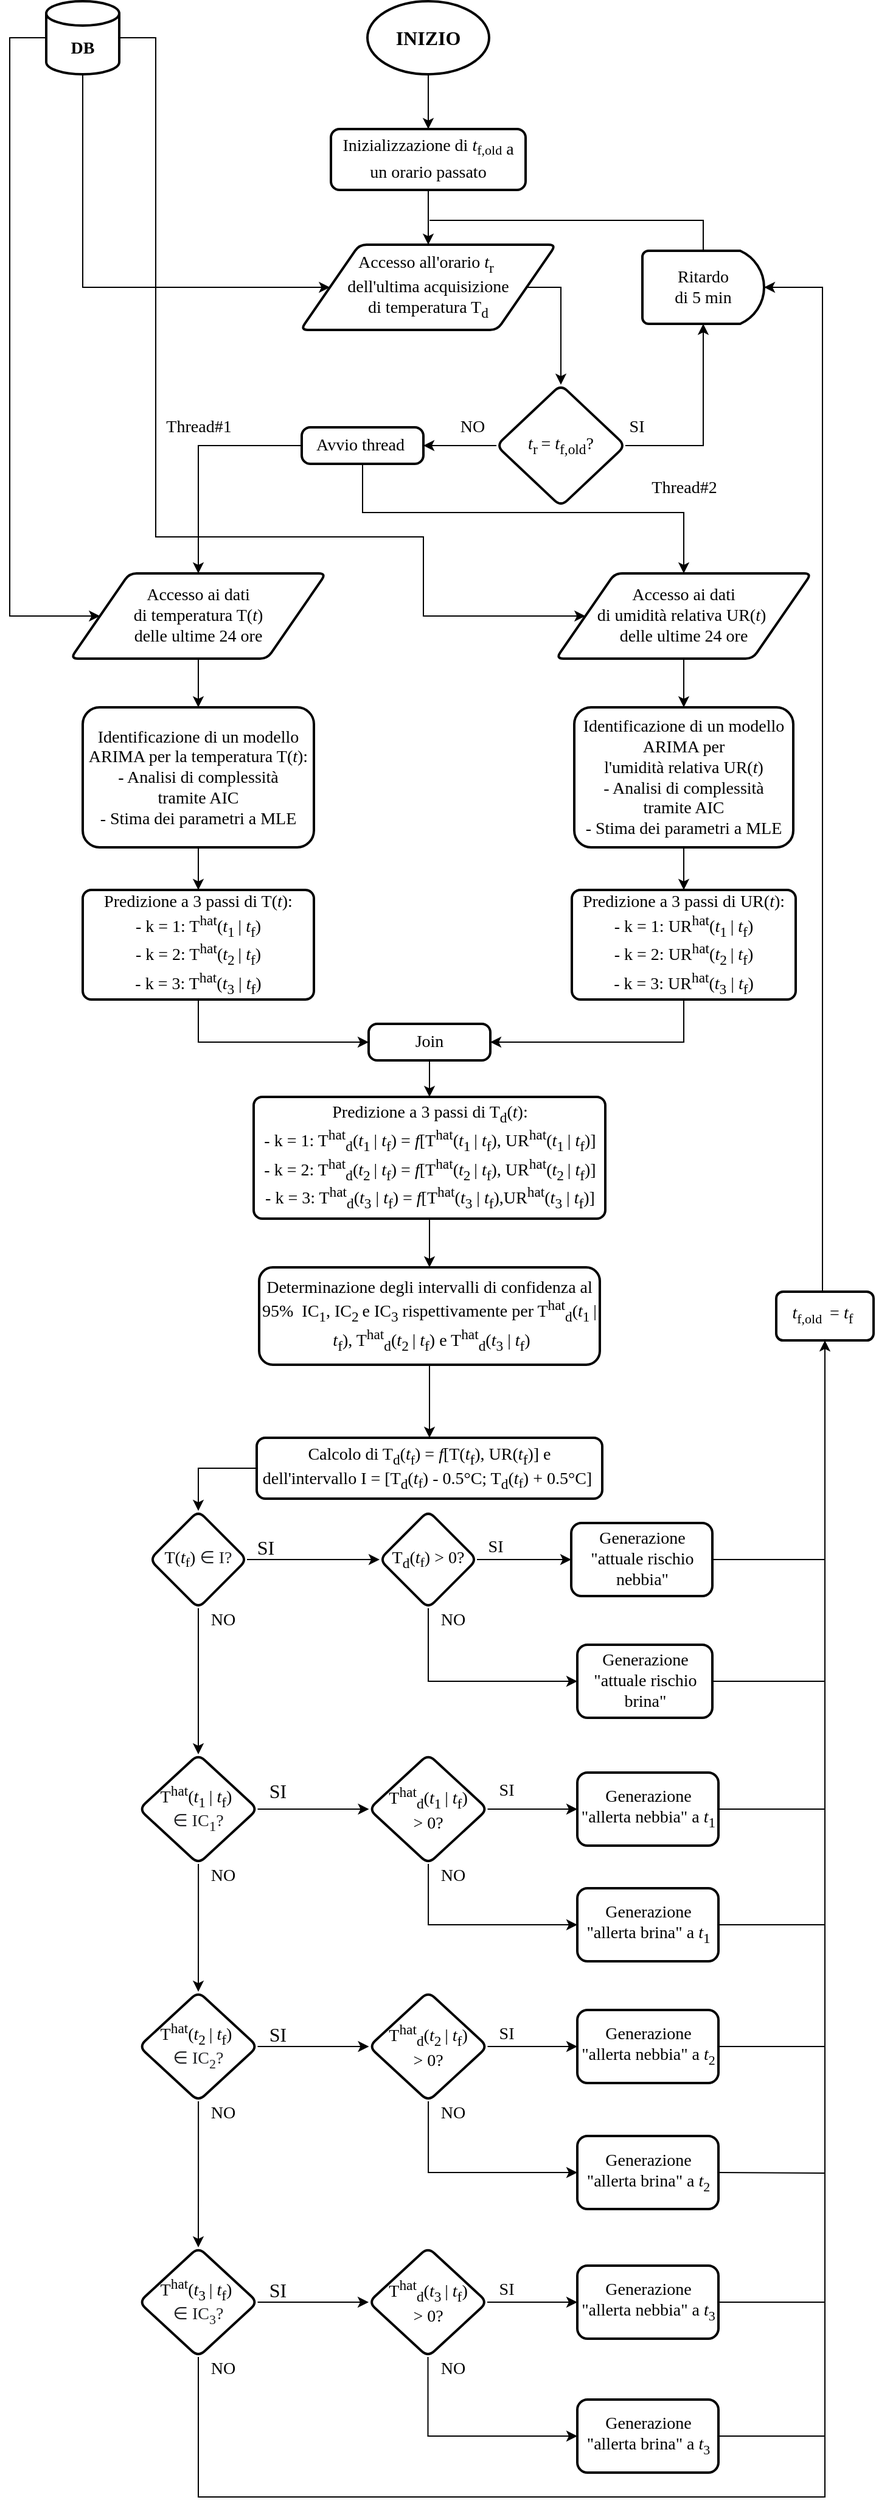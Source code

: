 <mxfile version="16.4.0" type="device"><diagram id="AX25VH4Grw-7aU0eWVtj" name="Pagina-1"><mxGraphModel dx="1038" dy="689" grid="1" gridSize="10" guides="1" tooltips="1" connect="1" arrows="1" fold="1" page="1" pageScale="1" pageWidth="827" pageHeight="2090" math="0" shadow="0"><root><mxCell id="0"/><mxCell id="1" parent="0"/><mxCell id="yQ3ESEEtRfzQTkBVPHlE-183" value="" style="edgeStyle=orthogonalEdgeStyle;rounded=0;orthogonalLoop=1;jettySize=auto;html=1;fontFamily=Times New Roman;fontSize=12;entryX=0.5;entryY=0;entryDx=0;entryDy=0;" parent="1" source="jG8zx3wvEaKUzWZhJsLP-1" target="yQ3ESEEtRfzQTkBVPHlE-184" edge="1"><mxGeometry relative="1" as="geometry"><mxPoint x="415.04" y="110" as="targetPoint"/></mxGeometry></mxCell><mxCell id="jG8zx3wvEaKUzWZhJsLP-1" value="&lt;font face=&quot;Times New Roman&quot; size=&quot;3&quot;&gt;&lt;b&gt;INIZIO&lt;/b&gt;&lt;/font&gt;" style="strokeWidth=2;html=1;shape=mxgraph.flowchart.start_1;whiteSpace=wrap;" parent="1" vertex="1"><mxGeometry x="364" y="20" width="100" height="60" as="geometry"/></mxCell><mxCell id="yQ3ESEEtRfzQTkBVPHlE-11" style="edgeStyle=orthogonalEdgeStyle;rounded=0;orthogonalLoop=1;jettySize=auto;html=1;entryX=0;entryY=0.5;entryDx=0;entryDy=0;fontFamily=Times New Roman;fontSize=14;" parent="1" source="jG8zx3wvEaKUzWZhJsLP-2" target="yQ3ESEEtRfzQTkBVPHlE-9" edge="1"><mxGeometry relative="1" as="geometry"><Array as="points"><mxPoint x="130" y="255"/></Array></mxGeometry></mxCell><mxCell id="yQ3ESEEtRfzQTkBVPHlE-26" style="edgeStyle=orthogonalEdgeStyle;rounded=0;orthogonalLoop=1;jettySize=auto;html=1;entryX=0;entryY=0.5;entryDx=0;entryDy=0;fontFamily=Times New Roman;fontSize=14;" parent="1" source="jG8zx3wvEaKUzWZhJsLP-2" target="yQ3ESEEtRfzQTkBVPHlE-18" edge="1"><mxGeometry relative="1" as="geometry"><Array as="points"><mxPoint x="70" y="50"/><mxPoint x="70" y="525"/></Array></mxGeometry></mxCell><mxCell id="yQ3ESEEtRfzQTkBVPHlE-27" style="edgeStyle=orthogonalEdgeStyle;rounded=0;orthogonalLoop=1;jettySize=auto;html=1;exitX=1;exitY=0.5;exitDx=0;exitDy=0;exitPerimeter=0;entryX=0;entryY=0.5;entryDx=0;entryDy=0;fontFamily=Times New Roman;fontSize=14;" parent="1" source="jG8zx3wvEaKUzWZhJsLP-2" target="yQ3ESEEtRfzQTkBVPHlE-19" edge="1"><mxGeometry relative="1" as="geometry"><Array as="points"><mxPoint x="190" y="50"/><mxPoint x="190" y="460"/><mxPoint x="410" y="460"/><mxPoint x="410" y="525"/></Array></mxGeometry></mxCell><mxCell id="jG8zx3wvEaKUzWZhJsLP-2" value="&lt;br&gt;&lt;b&gt;DB&lt;/b&gt;" style="strokeWidth=2;html=1;shape=mxgraph.flowchart.database;whiteSpace=wrap;fontFamily=Times New Roman;fontSize=14;" parent="1" vertex="1"><mxGeometry x="100" y="20" width="60" height="60" as="geometry"/></mxCell><mxCell id="yQ3ESEEtRfzQTkBVPHlE-14" style="edgeStyle=orthogonalEdgeStyle;rounded=0;orthogonalLoop=1;jettySize=auto;html=1;entryX=0.5;entryY=1;entryDx=0;entryDy=0;entryPerimeter=0;fontFamily=Times New Roman;fontSize=14;" parent="1" source="yQ3ESEEtRfzQTkBVPHlE-7" target="yQ3ESEEtRfzQTkBVPHlE-13" edge="1"><mxGeometry relative="1" as="geometry"/></mxCell><mxCell id="yQ3ESEEtRfzQTkBVPHlE-77" style="edgeStyle=orthogonalEdgeStyle;rounded=0;orthogonalLoop=1;jettySize=auto;html=1;entryX=1;entryY=0.5;entryDx=0;entryDy=0;fontFamily=Times New Roman;fontSize=14;" parent="1" source="yQ3ESEEtRfzQTkBVPHlE-7" target="yQ3ESEEtRfzQTkBVPHlE-72" edge="1"><mxGeometry relative="1" as="geometry"/></mxCell><mxCell id="yQ3ESEEtRfzQTkBVPHlE-7" value="&lt;font style=&quot;font-size: 14px&quot;&gt;&lt;i style=&quot;font-family: &amp;#34;times new roman&amp;#34;&quot;&gt;t&lt;/i&gt;&lt;sub style=&quot;font-family: &amp;#34;times new roman&amp;#34;&quot;&gt;r &lt;/sub&gt;&lt;span style=&quot;font-family: &amp;#34;times new roman&amp;#34;&quot;&gt;= &lt;i&gt;t&lt;/i&gt;&lt;sub&gt;f&lt;/sub&gt;&lt;sub&gt;,old&lt;/sub&gt;?&lt;/span&gt;&lt;/font&gt;" style="rhombus;whiteSpace=wrap;html=1;rounded=1;arcSize=14;strokeWidth=2;" parent="1" vertex="1"><mxGeometry x="470" y="335" width="106" height="100" as="geometry"/></mxCell><mxCell id="yQ3ESEEtRfzQTkBVPHlE-74" style="edgeStyle=orthogonalEdgeStyle;rounded=0;orthogonalLoop=1;jettySize=auto;html=1;exitX=1;exitY=0.5;exitDx=0;exitDy=0;entryX=0.5;entryY=0;entryDx=0;entryDy=0;fontFamily=Times New Roman;fontSize=14;" parent="1" source="yQ3ESEEtRfzQTkBVPHlE-9" target="yQ3ESEEtRfzQTkBVPHlE-7" edge="1"><mxGeometry relative="1" as="geometry"><Array as="points"><mxPoint x="523" y="255"/></Array></mxGeometry></mxCell><mxCell id="yQ3ESEEtRfzQTkBVPHlE-9" value="&lt;span&gt;Accesso all'orario&amp;nbsp;&lt;/span&gt;&lt;i&gt;t&lt;/i&gt;&lt;sub&gt;r&lt;/sub&gt;&lt;span&gt;&amp;nbsp;&lt;br&gt;dell'ultima acquisizione &lt;br&gt;di temperatura T&lt;/span&gt;&lt;sub&gt;d&lt;/sub&gt;" style="shape=parallelogram;html=1;strokeWidth=2;perimeter=parallelogramPerimeter;whiteSpace=wrap;rounded=1;arcSize=12;size=0.23;fontFamily=Times New Roman;fontSize=14;" parent="1" vertex="1"><mxGeometry x="309" y="220" width="210" height="70" as="geometry"/></mxCell><mxCell id="yQ3ESEEtRfzQTkBVPHlE-13" value="Ritardo &lt;br&gt;di 5 min" style="strokeWidth=2;html=1;shape=mxgraph.flowchart.delay;whiteSpace=wrap;fontFamily=Times New Roman;fontSize=14;" parent="1" vertex="1"><mxGeometry x="590" y="225" width="100" height="60" as="geometry"/></mxCell><mxCell id="yQ3ESEEtRfzQTkBVPHlE-16" value="SI" style="text;html=1;align=center;verticalAlign=middle;resizable=0;points=[];autosize=1;strokeColor=none;fillColor=none;fontSize=14;fontFamily=Times New Roman;" parent="1" vertex="1"><mxGeometry x="570" y="360" width="30" height="20" as="geometry"/></mxCell><mxCell id="yQ3ESEEtRfzQTkBVPHlE-82" style="edgeStyle=orthogonalEdgeStyle;rounded=0;orthogonalLoop=1;jettySize=auto;html=1;fontFamily=Times New Roman;fontSize=14;entryX=0.5;entryY=0;entryDx=0;entryDy=0;" parent="1" source="yQ3ESEEtRfzQTkBVPHlE-18" target="yQ3ESEEtRfzQTkBVPHlE-29" edge="1"><mxGeometry relative="1" as="geometry"><mxPoint x="225" y="600" as="targetPoint"/></mxGeometry></mxCell><mxCell id="yQ3ESEEtRfzQTkBVPHlE-18" value="Accesso ai dati &lt;br&gt;di temperatura T(&lt;i&gt;t&lt;/i&gt;)&lt;br&gt;delle ultime 24 ore" style="shape=parallelogram;html=1;strokeWidth=2;perimeter=parallelogramPerimeter;whiteSpace=wrap;rounded=1;arcSize=12;size=0.23;fontFamily=Times New Roman;fontSize=14;" parent="1" vertex="1"><mxGeometry x="120" y="490" width="210" height="70" as="geometry"/></mxCell><mxCell id="yQ3ESEEtRfzQTkBVPHlE-49" style="edgeStyle=orthogonalEdgeStyle;rounded=0;orthogonalLoop=1;jettySize=auto;html=1;entryX=0.5;entryY=0;entryDx=0;entryDy=0;fontFamily=Times New Roman;fontSize=14;" parent="1" source="yQ3ESEEtRfzQTkBVPHlE-19" target="yQ3ESEEtRfzQTkBVPHlE-48" edge="1"><mxGeometry relative="1" as="geometry"/></mxCell><mxCell id="yQ3ESEEtRfzQTkBVPHlE-19" value="Accesso ai dati&lt;br&gt;di umidità relativa UR(&lt;i&gt;t&lt;/i&gt;)&amp;nbsp;&lt;br&gt;delle ultime 24 ore" style="shape=parallelogram;html=1;strokeWidth=2;perimeter=parallelogramPerimeter;whiteSpace=wrap;rounded=1;arcSize=12;size=0.23;fontFamily=Times New Roman;fontSize=14;" parent="1" vertex="1"><mxGeometry x="519" y="490" width="210" height="70" as="geometry"/></mxCell><mxCell id="yQ3ESEEtRfzQTkBVPHlE-24" value="Thread#1" style="text;html=1;align=center;verticalAlign=middle;resizable=0;points=[];autosize=1;strokeColor=none;fillColor=none;fontSize=14;fontFamily=Times New Roman;" parent="1" vertex="1"><mxGeometry x="190" y="360" width="70" height="20" as="geometry"/></mxCell><mxCell id="yQ3ESEEtRfzQTkBVPHlE-25" value="Thread#2" style="text;html=1;align=center;verticalAlign=middle;resizable=0;points=[];autosize=1;strokeColor=none;fillColor=none;fontSize=14;fontFamily=Times New Roman;" parent="1" vertex="1"><mxGeometry x="589" y="410" width="70" height="20" as="geometry"/></mxCell><mxCell id="yQ3ESEEtRfzQTkBVPHlE-28" value="NO" style="text;html=1;align=center;verticalAlign=middle;resizable=0;points=[];autosize=1;strokeColor=none;fillColor=none;fontSize=14;fontFamily=Times New Roman;" parent="1" vertex="1"><mxGeometry x="430" y="360" width="40" height="20" as="geometry"/></mxCell><mxCell id="yQ3ESEEtRfzQTkBVPHlE-83" style="edgeStyle=orthogonalEdgeStyle;rounded=0;orthogonalLoop=1;jettySize=auto;html=1;entryX=0.5;entryY=0;entryDx=0;entryDy=0;fontFamily=Times New Roman;fontSize=14;" parent="1" source="yQ3ESEEtRfzQTkBVPHlE-29" target="yQ3ESEEtRfzQTkBVPHlE-50" edge="1"><mxGeometry relative="1" as="geometry"/></mxCell><mxCell id="yQ3ESEEtRfzQTkBVPHlE-29" value="Identificazione di un modello ARIMA per la temperatura T(&lt;i&gt;t&lt;/i&gt;):&lt;br&gt;- Analisi di complessità &lt;br&gt;tramite AIC&lt;br&gt;- Stima dei parametri a MLE" style="whiteSpace=wrap;html=1;fontSize=14;fontFamily=Times New Roman;strokeWidth=2;rounded=1;arcSize=12;" parent="1" vertex="1"><mxGeometry x="130" y="600" width="190" height="115" as="geometry"/></mxCell><mxCell id="yQ3ESEEtRfzQTkBVPHlE-55" style="edgeStyle=orthogonalEdgeStyle;rounded=0;orthogonalLoop=1;jettySize=auto;html=1;entryX=0.5;entryY=0;entryDx=0;entryDy=0;fontFamily=Times New Roman;fontSize=14;" parent="1" source="yQ3ESEEtRfzQTkBVPHlE-48" target="yQ3ESEEtRfzQTkBVPHlE-53" edge="1"><mxGeometry relative="1" as="geometry"/></mxCell><mxCell id="yQ3ESEEtRfzQTkBVPHlE-48" value="Identificazione di un modello ARIMA per &lt;br&gt;l'umidità relativa UR(&lt;i&gt;t&lt;/i&gt;)&lt;br&gt;- Analisi di complessità &lt;br&gt;tramite AIC&lt;br&gt;- Stima dei parametri a MLE" style="whiteSpace=wrap;html=1;fontSize=14;fontFamily=Times New Roman;strokeWidth=2;rounded=1;arcSize=12;" parent="1" vertex="1"><mxGeometry x="534" y="600" width="180" height="115" as="geometry"/></mxCell><mxCell id="yQ3ESEEtRfzQTkBVPHlE-84" style="edgeStyle=orthogonalEdgeStyle;rounded=0;orthogonalLoop=1;jettySize=auto;html=1;entryX=0;entryY=0.5;entryDx=0;entryDy=0;fontFamily=Times New Roman;fontSize=14;" parent="1" source="yQ3ESEEtRfzQTkBVPHlE-50" target="yQ3ESEEtRfzQTkBVPHlE-59" edge="1"><mxGeometry relative="1" as="geometry"><Array as="points"><mxPoint x="225" y="875"/></Array></mxGeometry></mxCell><mxCell id="yQ3ESEEtRfzQTkBVPHlE-50" value="Predizione a 3 passi di T(&lt;i&gt;t&lt;/i&gt;):&lt;br&gt;- k = 1: T&lt;sup&gt;hat&lt;/sup&gt;(&lt;i&gt;t&lt;/i&gt;&lt;sub&gt;1&amp;nbsp;&lt;/sub&gt;|&amp;nbsp;&lt;i&gt;t&lt;/i&gt;&lt;sub&gt;f&lt;/sub&gt;)&lt;br&gt;- k = 2: T&lt;sup&gt;hat&lt;/sup&gt;(&lt;i&gt;t&lt;/i&gt;&lt;sub&gt;2&amp;nbsp;&lt;/sub&gt;|&amp;nbsp;&lt;i&gt;t&lt;/i&gt;&lt;sub&gt;f&lt;/sub&gt;)&lt;br&gt;- k = 3: T&lt;sup&gt;hat&lt;/sup&gt;(&lt;i&gt;t&lt;/i&gt;&lt;sub&gt;3&lt;/sub&gt;&amp;nbsp;| &lt;i&gt;t&lt;/i&gt;&lt;sub&gt;f&lt;/sub&gt;)" style="rounded=1;whiteSpace=wrap;html=1;absoluteArcSize=1;arcSize=14;strokeWidth=2;fontFamily=Times New Roman;fontSize=14;" parent="1" vertex="1"><mxGeometry x="130" y="750" width="190" height="90" as="geometry"/></mxCell><mxCell id="yQ3ESEEtRfzQTkBVPHlE-91" value="" style="edgeStyle=orthogonalEdgeStyle;rounded=0;orthogonalLoop=1;jettySize=auto;html=1;fontFamily=Times New Roman;fontSize=14;" parent="1" source="yQ3ESEEtRfzQTkBVPHlE-52" target="yQ3ESEEtRfzQTkBVPHlE-90" edge="1"><mxGeometry relative="1" as="geometry"/></mxCell><mxCell id="yQ3ESEEtRfzQTkBVPHlE-52" value="Predizione a 3 passi di T&lt;sub&gt;d&lt;/sub&gt;(&lt;i&gt;t&lt;/i&gt;):&lt;br&gt;- k = 1: T&lt;sup&gt;hat&lt;/sup&gt;&lt;sub&gt;d&lt;/sub&gt;(&lt;i&gt;t&lt;/i&gt;&lt;sub&gt;1&amp;nbsp;&lt;/sub&gt;|&amp;nbsp;&lt;i&gt;t&lt;/i&gt;&lt;sub&gt;f&lt;/sub&gt;) = &lt;i&gt;f&lt;/i&gt;[T&lt;sup&gt;hat&lt;/sup&gt;(&lt;i&gt;t&lt;/i&gt;&lt;sub&gt;1&amp;nbsp;&lt;/sub&gt;|&amp;nbsp;&lt;i&gt;t&lt;/i&gt;&lt;sub&gt;f&lt;/sub&gt;), UR&lt;sup&gt;hat&lt;/sup&gt;(&lt;i&gt;t&lt;/i&gt;&lt;sub&gt;1&amp;nbsp;&lt;/sub&gt;|&amp;nbsp;&lt;i&gt;t&lt;/i&gt;&lt;sub&gt;f&lt;/sub&gt;)]&lt;br&gt;- k = 2: T&lt;sup&gt;hat&lt;/sup&gt;&lt;sub&gt;d&lt;/sub&gt;(&lt;i&gt;t&lt;/i&gt;&lt;sub&gt;2&amp;nbsp;&lt;/sub&gt;|&amp;nbsp;&lt;i&gt;t&lt;/i&gt;&lt;sub&gt;f&lt;/sub&gt;) = &lt;i&gt;f&lt;/i&gt;[T&lt;sup&gt;hat&lt;/sup&gt;(&lt;i&gt;t&lt;/i&gt;&lt;sub&gt;2&amp;nbsp;&lt;/sub&gt;|&amp;nbsp;&lt;i&gt;t&lt;/i&gt;&lt;sub&gt;f&lt;/sub&gt;), UR&lt;sup&gt;hat&lt;/sup&gt;(&lt;i&gt;t&lt;/i&gt;&lt;sub&gt;2&amp;nbsp;&lt;/sub&gt;|&amp;nbsp;&lt;i&gt;t&lt;/i&gt;&lt;sub&gt;f&lt;/sub&gt;)]&lt;br&gt;- k = 3: T&lt;sup&gt;hat&lt;/sup&gt;&lt;sub&gt;d&lt;/sub&gt;(&lt;i&gt;t&lt;/i&gt;&lt;sub&gt;3&lt;/sub&gt;&amp;nbsp;| &lt;i&gt;t&lt;/i&gt;&lt;sub&gt;f&lt;/sub&gt;) = &lt;i&gt;f&lt;/i&gt;[T&lt;sup&gt;hat&lt;/sup&gt;(&lt;i&gt;t&lt;/i&gt;&lt;sub&gt;3&lt;/sub&gt;&amp;nbsp;|&amp;nbsp;&lt;i&gt;t&lt;/i&gt;&lt;sub&gt;f&lt;/sub&gt;),UR&lt;sup&gt;hat&lt;/sup&gt;(&lt;i&gt;t&lt;/i&gt;&lt;sub&gt;3&lt;/sub&gt;&amp;nbsp;|&amp;nbsp;&lt;i&gt;t&lt;/i&gt;&lt;sub&gt;f&lt;/sub&gt;)]" style="rounded=1;whiteSpace=wrap;html=1;absoluteArcSize=1;arcSize=14;strokeWidth=2;fontFamily=Times New Roman;fontSize=14;" parent="1" vertex="1"><mxGeometry x="270.5" y="920" width="289" height="100" as="geometry"/></mxCell><mxCell id="yQ3ESEEtRfzQTkBVPHlE-61" style="edgeStyle=orthogonalEdgeStyle;rounded=0;orthogonalLoop=1;jettySize=auto;html=1;entryX=1;entryY=0.5;entryDx=0;entryDy=0;fontFamily=Times New Roman;fontSize=14;" parent="1" source="yQ3ESEEtRfzQTkBVPHlE-53" target="yQ3ESEEtRfzQTkBVPHlE-59" edge="1"><mxGeometry relative="1" as="geometry"><Array as="points"><mxPoint x="624" y="875"/></Array></mxGeometry></mxCell><mxCell id="yQ3ESEEtRfzQTkBVPHlE-53" value="Predizione a 3 passi di UR(&lt;i&gt;t&lt;/i&gt;):&lt;br&gt;- k = 1: UR&lt;sup&gt;hat&lt;/sup&gt;(&lt;i&gt;t&lt;/i&gt;&lt;sub&gt;1&amp;nbsp;&lt;/sub&gt;|&amp;nbsp;&lt;i&gt;t&lt;/i&gt;&lt;sub&gt;f&lt;/sub&gt;)&lt;br&gt;- k = 2: UR&lt;sup&gt;hat&lt;/sup&gt;(&lt;i&gt;t&lt;/i&gt;&lt;sub&gt;2&amp;nbsp;&lt;/sub&gt;|&amp;nbsp;&lt;i&gt;t&lt;/i&gt;&lt;sub&gt;f&lt;/sub&gt;)&lt;br&gt;- k = 3: UR&lt;sup&gt;hat&lt;/sup&gt;(&lt;i&gt;t&lt;/i&gt;&lt;sub&gt;3&lt;/sub&gt;&amp;nbsp;| &lt;i&gt;t&lt;/i&gt;&lt;sub&gt;f&lt;/sub&gt;)" style="rounded=1;whiteSpace=wrap;html=1;absoluteArcSize=1;arcSize=14;strokeWidth=2;fontFamily=Times New Roman;fontSize=14;" parent="1" vertex="1"><mxGeometry x="532" y="750" width="184" height="90" as="geometry"/></mxCell><mxCell id="yQ3ESEEtRfzQTkBVPHlE-85" style="edgeStyle=orthogonalEdgeStyle;rounded=0;orthogonalLoop=1;jettySize=auto;html=1;entryX=0.5;entryY=0;entryDx=0;entryDy=0;fontFamily=Times New Roman;fontSize=14;" parent="1" source="yQ3ESEEtRfzQTkBVPHlE-59" target="yQ3ESEEtRfzQTkBVPHlE-52" edge="1"><mxGeometry relative="1" as="geometry"/></mxCell><mxCell id="yQ3ESEEtRfzQTkBVPHlE-59" value="Join" style="rounded=1;whiteSpace=wrap;html=1;absoluteArcSize=1;arcSize=14;strokeWidth=2;fontFamily=Times New Roman;fontSize=14;" parent="1" vertex="1"><mxGeometry x="365" y="860" width="100" height="30" as="geometry"/></mxCell><mxCell id="yQ3ESEEtRfzQTkBVPHlE-75" style="edgeStyle=orthogonalEdgeStyle;rounded=0;orthogonalLoop=1;jettySize=auto;html=1;fontFamily=Times New Roman;fontSize=14;" parent="1" source="yQ3ESEEtRfzQTkBVPHlE-72" target="yQ3ESEEtRfzQTkBVPHlE-18" edge="1"><mxGeometry relative="1" as="geometry"><Array as="points"><mxPoint x="225" y="385"/></Array></mxGeometry></mxCell><mxCell id="yQ3ESEEtRfzQTkBVPHlE-76" style="edgeStyle=orthogonalEdgeStyle;rounded=0;orthogonalLoop=1;jettySize=auto;html=1;entryX=0.5;entryY=0;entryDx=0;entryDy=0;fontFamily=Times New Roman;fontSize=14;" parent="1" source="yQ3ESEEtRfzQTkBVPHlE-72" target="yQ3ESEEtRfzQTkBVPHlE-19" edge="1"><mxGeometry relative="1" as="geometry"><Array as="points"><mxPoint x="360" y="440"/><mxPoint x="624" y="440"/></Array></mxGeometry></mxCell><mxCell id="yQ3ESEEtRfzQTkBVPHlE-72" value="Avvio thread&amp;nbsp;" style="rounded=1;whiteSpace=wrap;html=1;absoluteArcSize=1;arcSize=14;strokeWidth=2;fontFamily=Times New Roman;fontSize=14;align=center;" parent="1" vertex="1"><mxGeometry x="310" y="370" width="100" height="30" as="geometry"/></mxCell><mxCell id="yQ3ESEEtRfzQTkBVPHlE-107" style="edgeStyle=orthogonalEdgeStyle;rounded=0;orthogonalLoop=1;jettySize=auto;html=1;entryX=0.5;entryY=0;entryDx=0;entryDy=0;fontFamily=Times New Roman;fontSize=11;" parent="1" source="yQ3ESEEtRfzQTkBVPHlE-90" target="yQ3ESEEtRfzQTkBVPHlE-102" edge="1"><mxGeometry relative="1" as="geometry"/></mxCell><mxCell id="yQ3ESEEtRfzQTkBVPHlE-90" value="Determinazione degli intervalli di confidenza al 95%&amp;nbsp; IC&lt;sub&gt;1&lt;/sub&gt;, IC&lt;sub&gt;2 &lt;/sub&gt;e IC&lt;sub&gt;3&lt;/sub&gt;&amp;nbsp;rispettivamente per T&lt;sup&gt;hat&lt;/sup&gt;&lt;sub&gt;d&lt;/sub&gt;(&lt;i&gt;t&lt;/i&gt;&lt;sub&gt;1&amp;nbsp;&lt;/sub&gt;|&amp;nbsp;&lt;i&gt;t&lt;/i&gt;&lt;sub&gt;f&lt;/sub&gt;), T&lt;sup&gt;hat&lt;/sup&gt;&lt;sub&gt;d&lt;/sub&gt;(&lt;i&gt;t&lt;/i&gt;&lt;sub&gt;2&amp;nbsp;&lt;/sub&gt;|&amp;nbsp;&lt;i&gt;t&lt;/i&gt;&lt;sub&gt;f&lt;/sub&gt;) e T&lt;sup&gt;hat&lt;/sup&gt;&lt;sub&gt;d&lt;/sub&gt;(&lt;i&gt;t&lt;/i&gt;&lt;sub&gt;3&lt;/sub&gt;&amp;nbsp;|&amp;nbsp;&lt;i&gt;t&lt;/i&gt;&lt;sub&gt;f&lt;/sub&gt;)" style="rounded=1;whiteSpace=wrap;html=1;fontSize=14;fontFamily=Times New Roman;arcSize=14;strokeWidth=2;" parent="1" vertex="1"><mxGeometry x="275" y="1060" width="280" height="80" as="geometry"/></mxCell><mxCell id="yQ3ESEEtRfzQTkBVPHlE-113" style="edgeStyle=orthogonalEdgeStyle;rounded=0;orthogonalLoop=1;jettySize=auto;html=1;entryX=0.5;entryY=0;entryDx=0;entryDy=0;fontFamily=Times New Roman;fontSize=11;" parent="1" source="yQ3ESEEtRfzQTkBVPHlE-102" target="yQ3ESEEtRfzQTkBVPHlE-108" edge="1"><mxGeometry relative="1" as="geometry"/></mxCell><mxCell id="yQ3ESEEtRfzQTkBVPHlE-102" value="Calcolo di T&lt;sub&gt;d&lt;/sub&gt;(&lt;i&gt;t&lt;/i&gt;&lt;sub&gt;&lt;font style=&quot;font-size: 11px&quot;&gt;f&lt;/font&gt;&lt;/sub&gt;) = &lt;i&gt;f&lt;/i&gt;[T(&lt;i&gt;t&lt;/i&gt;&lt;sub&gt;f&lt;/sub&gt;), UR(&lt;i&gt;t&lt;/i&gt;&lt;sub&gt;f&lt;/sub&gt;)] e &lt;br&gt;dell'intervallo I = [T&lt;sub&gt;d&lt;/sub&gt;(&lt;i&gt;t&lt;/i&gt;&lt;sub&gt;&lt;font style=&quot;font-size: 11px&quot;&gt;f&lt;/font&gt;&lt;/sub&gt;) - 0.5°C; T&lt;sub&gt;d&lt;/sub&gt;(&lt;i&gt;t&lt;/i&gt;&lt;sub&gt;&lt;font style=&quot;font-size: 11px&quot;&gt;f&lt;/font&gt;&lt;/sub&gt;) + 0.5°C]&amp;nbsp;" style="rounded=1;whiteSpace=wrap;html=1;fontSize=14;fontFamily=Times New Roman;arcSize=14;strokeWidth=2;" parent="1" vertex="1"><mxGeometry x="273" y="1200" width="284" height="50" as="geometry"/></mxCell><mxCell id="yQ3ESEEtRfzQTkBVPHlE-112" value="" style="edgeStyle=orthogonalEdgeStyle;rounded=0;orthogonalLoop=1;jettySize=auto;html=1;fontFamily=Times New Roman;fontSize=11;" parent="1" source="yQ3ESEEtRfzQTkBVPHlE-108" target="yQ3ESEEtRfzQTkBVPHlE-111" edge="1"><mxGeometry relative="1" as="geometry"/></mxCell><mxCell id="yQ3ESEEtRfzQTkBVPHlE-125" style="edgeStyle=orthogonalEdgeStyle;rounded=0;orthogonalLoop=1;jettySize=auto;html=1;entryX=0.5;entryY=0;entryDx=0;entryDy=0;fontFamily=Times New Roman;fontSize=14;" parent="1" source="yQ3ESEEtRfzQTkBVPHlE-108" target="yQ3ESEEtRfzQTkBVPHlE-124" edge="1"><mxGeometry relative="1" as="geometry"/></mxCell><mxCell id="yQ3ESEEtRfzQTkBVPHlE-108" value="&lt;span&gt;T&lt;/span&gt;&lt;span&gt;(&lt;/span&gt;&lt;i&gt;t&lt;/i&gt;&lt;sub&gt;&lt;font style=&quot;font-size: 11px&quot;&gt;f&lt;/font&gt;&lt;/sub&gt;&lt;span&gt;)&amp;nbsp;&lt;/span&gt;&lt;span style=&quot;color: rgb(32 , 33 , 36) ; text-align: left ; background-color: rgb(255 , 255 , 255)&quot;&gt;∈ I?&lt;/span&gt;" style="rhombus;whiteSpace=wrap;html=1;fontSize=14;fontFamily=Times New Roman;rounded=1;arcSize=14;strokeWidth=2;" parent="1" vertex="1"><mxGeometry x="185" y="1260" width="80" height="80" as="geometry"/></mxCell><mxCell id="yQ3ESEEtRfzQTkBVPHlE-116" value="" style="edgeStyle=orthogonalEdgeStyle;rounded=0;orthogonalLoop=1;jettySize=auto;html=1;fontFamily=Times New Roman;fontSize=14;" parent="1" source="yQ3ESEEtRfzQTkBVPHlE-111" target="yQ3ESEEtRfzQTkBVPHlE-115" edge="1"><mxGeometry relative="1" as="geometry"/></mxCell><mxCell id="yQ3ESEEtRfzQTkBVPHlE-118" style="edgeStyle=orthogonalEdgeStyle;rounded=0;orthogonalLoop=1;jettySize=auto;html=1;entryX=0;entryY=0.5;entryDx=0;entryDy=0;fontFamily=Times New Roman;fontSize=14;" parent="1" source="yQ3ESEEtRfzQTkBVPHlE-111" target="yQ3ESEEtRfzQTkBVPHlE-117" edge="1"><mxGeometry relative="1" as="geometry"><Array as="points"><mxPoint x="414" y="1400"/></Array></mxGeometry></mxCell><mxCell id="yQ3ESEEtRfzQTkBVPHlE-111" value="T&lt;sub&gt;d&lt;/sub&gt;(&lt;i&gt;t&lt;/i&gt;&lt;sub&gt;&lt;font style=&quot;font-size: 11px&quot;&gt;f&lt;/font&gt;&lt;/sub&gt;) &amp;gt; 0?" style="rhombus;whiteSpace=wrap;html=1;fontSize=14;fontFamily=Times New Roman;rounded=1;arcSize=14;strokeWidth=2;" parent="1" vertex="1"><mxGeometry x="374" y="1260" width="80" height="80" as="geometry"/></mxCell><mxCell id="yQ3ESEEtRfzQTkBVPHlE-114" value="&lt;font size=&quot;3&quot;&gt;SI&lt;/font&gt;" style="text;html=1;align=center;verticalAlign=middle;resizable=0;points=[];autosize=1;strokeColor=none;fillColor=none;fontSize=11;fontFamily=Times New Roman;" parent="1" vertex="1"><mxGeometry x="265" y="1280" width="30" height="20" as="geometry"/></mxCell><mxCell id="yQ3ESEEtRfzQTkBVPHlE-177" style="edgeStyle=orthogonalEdgeStyle;rounded=0;orthogonalLoop=1;jettySize=auto;html=1;fontFamily=Times New Roman;fontSize=12;entryX=0.5;entryY=1;entryDx=0;entryDy=0;" parent="1" source="yQ3ESEEtRfzQTkBVPHlE-115" target="yQ3ESEEtRfzQTkBVPHlE-165" edge="1"><mxGeometry relative="1" as="geometry"><mxPoint x="740" y="1130" as="targetPoint"/></mxGeometry></mxCell><mxCell id="yQ3ESEEtRfzQTkBVPHlE-115" value="Generazione &quot;attuale rischio nebbia&quot;" style="whiteSpace=wrap;html=1;fontSize=14;fontFamily=Times New Roman;rounded=1;arcSize=14;strokeWidth=2;" parent="1" vertex="1"><mxGeometry x="531.5" y="1270" width="116" height="60" as="geometry"/></mxCell><mxCell id="yQ3ESEEtRfzQTkBVPHlE-117" value="&lt;span&gt;Generazione &quot;attuale rischio brina&quot;&lt;/span&gt;" style="whiteSpace=wrap;html=1;fontSize=14;fontFamily=Times New Roman;rounded=1;arcSize=14;strokeWidth=2;" parent="1" vertex="1"><mxGeometry x="536.5" y="1370" width="111" height="60" as="geometry"/></mxCell><mxCell id="yQ3ESEEtRfzQTkBVPHlE-119" value="SI" style="text;html=1;align=center;verticalAlign=middle;resizable=0;points=[];autosize=1;strokeColor=none;fillColor=none;fontSize=14;fontFamily=Times New Roman;" parent="1" vertex="1"><mxGeometry x="454" y="1280" width="30" height="20" as="geometry"/></mxCell><mxCell id="yQ3ESEEtRfzQTkBVPHlE-120" value="NO" style="text;html=1;align=center;verticalAlign=middle;resizable=0;points=[];autosize=1;strokeColor=none;fillColor=none;fontSize=14;fontFamily=Times New Roman;" parent="1" vertex="1"><mxGeometry x="414" y="1340" width="40" height="20" as="geometry"/></mxCell><mxCell id="yQ3ESEEtRfzQTkBVPHlE-134" style="edgeStyle=orthogonalEdgeStyle;rounded=0;orthogonalLoop=1;jettySize=auto;html=1;entryX=0.5;entryY=0;entryDx=0;entryDy=0;fontFamily=Times New Roman;fontSize=14;" parent="1" source="yQ3ESEEtRfzQTkBVPHlE-124" target="yQ3ESEEtRfzQTkBVPHlE-132" edge="1"><mxGeometry relative="1" as="geometry"/></mxCell><mxCell id="yQ3ESEEtRfzQTkBVPHlE-152" style="edgeStyle=orthogonalEdgeStyle;rounded=0;orthogonalLoop=1;jettySize=auto;html=1;entryX=0;entryY=0.5;entryDx=0;entryDy=0;fontFamily=Times New Roman;fontSize=14;" parent="1" source="yQ3ESEEtRfzQTkBVPHlE-124" target="yQ3ESEEtRfzQTkBVPHlE-147" edge="1"><mxGeometry relative="1" as="geometry"/></mxCell><mxCell id="yQ3ESEEtRfzQTkBVPHlE-124" value="T&lt;sup&gt;hat&lt;/sup&gt;(&lt;i&gt;t&lt;/i&gt;&lt;sub&gt;1&amp;nbsp;&lt;/sub&gt;|&amp;nbsp;&lt;i&gt;t&lt;/i&gt;&lt;sub&gt;f&lt;/sub&gt;)&amp;nbsp;&lt;br&gt;&lt;span style=&quot;color: rgb(32 , 33 , 36) ; text-align: left ; background-color: rgb(255 , 255 , 255)&quot;&gt;∈ IC&lt;sub&gt;1&lt;/sub&gt;?&lt;/span&gt;" style="rhombus;whiteSpace=wrap;html=1;fontSize=14;fontFamily=Times New Roman;rounded=1;arcSize=14;strokeWidth=2;" parent="1" vertex="1"><mxGeometry x="176.25" y="1460" width="97.5" height="90" as="geometry"/></mxCell><mxCell id="yQ3ESEEtRfzQTkBVPHlE-126" value="Generazione &quot;allerta nebbia&quot; a&amp;nbsp;&lt;i&gt;t&lt;/i&gt;&lt;sub&gt;1&lt;/sub&gt;" style="whiteSpace=wrap;html=1;fontSize=14;fontFamily=Times New Roman;rounded=1;arcSize=14;strokeWidth=2;" parent="1" vertex="1"><mxGeometry x="536.5" y="1475" width="116" height="60" as="geometry"/></mxCell><mxCell id="yQ3ESEEtRfzQTkBVPHlE-127" value="Generazione &quot;allerta brina&quot; a&amp;nbsp;&lt;i&gt;t&lt;/i&gt;&lt;sub&gt;1&lt;/sub&gt;" style="whiteSpace=wrap;html=1;fontSize=14;fontFamily=Times New Roman;rounded=1;arcSize=14;strokeWidth=2;" parent="1" vertex="1"><mxGeometry x="536.5" y="1570" width="116" height="60" as="geometry"/></mxCell><mxCell id="yQ3ESEEtRfzQTkBVPHlE-128" value="Generazione &quot;allerta nebbia&quot; a&amp;nbsp;&lt;i&gt;t&lt;/i&gt;&lt;sub&gt;&lt;font style=&quot;font-size: 11px&quot;&gt;2&lt;/font&gt;&lt;/sub&gt;" style="whiteSpace=wrap;html=1;fontSize=14;fontFamily=Times New Roman;rounded=1;arcSize=14;strokeWidth=2;" parent="1" vertex="1"><mxGeometry x="536.5" y="1670" width="116" height="60" as="geometry"/></mxCell><mxCell id="yQ3ESEEtRfzQTkBVPHlE-129" value="Generazione &quot;allerta brina&quot; a&amp;nbsp;&lt;i&gt;t&lt;/i&gt;&lt;sub&gt;&lt;font style=&quot;font-size: 11px&quot;&gt;2&lt;/font&gt;&lt;/sub&gt;" style="whiteSpace=wrap;html=1;fontSize=14;fontFamily=Times New Roman;rounded=1;arcSize=14;strokeWidth=2;" parent="1" vertex="1"><mxGeometry x="536.5" y="1773.5" width="116" height="60" as="geometry"/></mxCell><mxCell id="yQ3ESEEtRfzQTkBVPHlE-130" value="Generazione &quot;allerta nebbia&quot; a&amp;nbsp;&lt;i&gt;t&lt;/i&gt;&lt;sub&gt;&lt;font style=&quot;font-size: 11px&quot;&gt;3&lt;/font&gt;&lt;/sub&gt;" style="whiteSpace=wrap;html=1;fontSize=14;fontFamily=Times New Roman;rounded=1;arcSize=14;strokeWidth=2;" parent="1" vertex="1"><mxGeometry x="536.5" y="1880" width="116" height="60" as="geometry"/></mxCell><mxCell id="yQ3ESEEtRfzQTkBVPHlE-131" value="Generazione &quot;allerta brina&quot; a&amp;nbsp;&lt;i&gt;t&lt;/i&gt;&lt;sub&gt;&lt;font style=&quot;font-size: 11px&quot;&gt;3&lt;/font&gt;&lt;/sub&gt;" style="whiteSpace=wrap;html=1;fontSize=14;fontFamily=Times New Roman;rounded=1;arcSize=14;strokeWidth=2;" parent="1" vertex="1"><mxGeometry x="536.5" y="1990" width="116" height="60" as="geometry"/></mxCell><mxCell id="yQ3ESEEtRfzQTkBVPHlE-135" style="edgeStyle=orthogonalEdgeStyle;rounded=0;orthogonalLoop=1;jettySize=auto;html=1;entryX=0.5;entryY=0;entryDx=0;entryDy=0;fontFamily=Times New Roman;fontSize=14;" parent="1" source="yQ3ESEEtRfzQTkBVPHlE-132" target="yQ3ESEEtRfzQTkBVPHlE-133" edge="1"><mxGeometry relative="1" as="geometry"/></mxCell><mxCell id="yQ3ESEEtRfzQTkBVPHlE-156" style="edgeStyle=orthogonalEdgeStyle;rounded=0;orthogonalLoop=1;jettySize=auto;html=1;entryX=0;entryY=0.5;entryDx=0;entryDy=0;fontFamily=Times New Roman;fontSize=14;" parent="1" source="yQ3ESEEtRfzQTkBVPHlE-132" target="yQ3ESEEtRfzQTkBVPHlE-148" edge="1"><mxGeometry relative="1" as="geometry"/></mxCell><mxCell id="yQ3ESEEtRfzQTkBVPHlE-132" value="T&lt;sup&gt;hat&lt;/sup&gt;(&lt;i&gt;t&lt;/i&gt;&lt;sub&gt;2&amp;nbsp;&lt;/sub&gt;|&amp;nbsp;&lt;i&gt;t&lt;/i&gt;&lt;sub&gt;f&lt;/sub&gt;)&amp;nbsp;&lt;br&gt;&lt;span style=&quot;color: rgb(32 , 33 , 36) ; text-align: left ; background-color: rgb(255 , 255 , 255)&quot;&gt;∈ IC&lt;sub&gt;&lt;font style=&quot;font-size: 11px&quot;&gt;2&lt;/font&gt;&lt;/sub&gt;?&lt;/span&gt;" style="rhombus;whiteSpace=wrap;html=1;fontSize=14;fontFamily=Times New Roman;rounded=1;arcSize=14;strokeWidth=2;" parent="1" vertex="1"><mxGeometry x="176.25" y="1655" width="97.5" height="90" as="geometry"/></mxCell><mxCell id="yQ3ESEEtRfzQTkBVPHlE-150" style="edgeStyle=orthogonalEdgeStyle;rounded=0;orthogonalLoop=1;jettySize=auto;html=1;entryX=0;entryY=0.5;entryDx=0;entryDy=0;fontFamily=Times New Roman;fontSize=14;" parent="1" source="yQ3ESEEtRfzQTkBVPHlE-133" target="yQ3ESEEtRfzQTkBVPHlE-149" edge="1"><mxGeometry relative="1" as="geometry"/></mxCell><mxCell id="yQ3ESEEtRfzQTkBVPHlE-133" value="T&lt;sup&gt;hat&lt;/sup&gt;(&lt;i&gt;t&lt;/i&gt;&lt;sub&gt;3&amp;nbsp;&lt;/sub&gt;|&amp;nbsp;&lt;i&gt;t&lt;/i&gt;&lt;sub&gt;f&lt;/sub&gt;)&amp;nbsp;&lt;br&gt;&lt;span style=&quot;color: rgb(32 , 33 , 36) ; text-align: left ; background-color: rgb(255 , 255 , 255)&quot;&gt;∈ IC&lt;sub&gt;&lt;font style=&quot;font-size: 11px&quot;&gt;3&lt;/font&gt;&lt;/sub&gt;?&lt;/span&gt;" style="rhombus;whiteSpace=wrap;html=1;fontSize=14;fontFamily=Times New Roman;rounded=1;arcSize=14;strokeWidth=2;" parent="1" vertex="1"><mxGeometry x="176.25" y="1865" width="97.5" height="90" as="geometry"/></mxCell><mxCell id="yQ3ESEEtRfzQTkBVPHlE-142" value="NO" style="text;html=1;align=center;verticalAlign=middle;resizable=0;points=[];autosize=1;strokeColor=none;fillColor=none;fontSize=14;fontFamily=Times New Roman;" parent="1" vertex="1"><mxGeometry x="225" y="1340" width="40" height="20" as="geometry"/></mxCell><mxCell id="yQ3ESEEtRfzQTkBVPHlE-143" value="NO" style="text;html=1;align=center;verticalAlign=middle;resizable=0;points=[];autosize=1;strokeColor=none;fillColor=none;fontSize=14;fontFamily=Times New Roman;" parent="1" vertex="1"><mxGeometry x="225" y="1550" width="40" height="20" as="geometry"/></mxCell><mxCell id="yQ3ESEEtRfzQTkBVPHlE-144" value="NO" style="text;html=1;align=center;verticalAlign=middle;resizable=0;points=[];autosize=1;strokeColor=none;fillColor=none;fontSize=14;fontFamily=Times New Roman;" parent="1" vertex="1"><mxGeometry x="225" y="1745" width="40" height="20" as="geometry"/></mxCell><mxCell id="yQ3ESEEtRfzQTkBVPHlE-146" value="NO" style="text;html=1;align=center;verticalAlign=middle;resizable=0;points=[];autosize=1;strokeColor=none;fillColor=none;fontSize=14;fontFamily=Times New Roman;" parent="1" vertex="1"><mxGeometry x="225" y="1955" width="40" height="20" as="geometry"/></mxCell><mxCell id="yQ3ESEEtRfzQTkBVPHlE-153" style="edgeStyle=orthogonalEdgeStyle;rounded=0;orthogonalLoop=1;jettySize=auto;html=1;entryX=0;entryY=0.5;entryDx=0;entryDy=0;fontFamily=Times New Roman;fontSize=14;" parent="1" source="yQ3ESEEtRfzQTkBVPHlE-147" target="yQ3ESEEtRfzQTkBVPHlE-126" edge="1"><mxGeometry relative="1" as="geometry"/></mxCell><mxCell id="yQ3ESEEtRfzQTkBVPHlE-155" style="edgeStyle=orthogonalEdgeStyle;rounded=0;orthogonalLoop=1;jettySize=auto;html=1;entryX=0;entryY=0.5;entryDx=0;entryDy=0;fontFamily=Times New Roman;fontSize=14;" parent="1" source="yQ3ESEEtRfzQTkBVPHlE-147" target="yQ3ESEEtRfzQTkBVPHlE-127" edge="1"><mxGeometry relative="1" as="geometry"><Array as="points"><mxPoint x="414" y="1600"/></Array></mxGeometry></mxCell><mxCell id="yQ3ESEEtRfzQTkBVPHlE-147" value="T&lt;sup&gt;hat&lt;/sup&gt;&lt;sub&gt;d&lt;/sub&gt;(&lt;i&gt;t&lt;/i&gt;&lt;sub&gt;1&amp;nbsp;&lt;/sub&gt;|&amp;nbsp;&lt;i&gt;t&lt;/i&gt;&lt;sub&gt;f&lt;/sub&gt;)&lt;br&gt;&amp;gt; 0?" style="rhombus;whiteSpace=wrap;html=1;fontSize=14;fontFamily=Times New Roman;rounded=1;arcSize=14;strokeWidth=2;" parent="1" vertex="1"><mxGeometry x="365.25" y="1460" width="97.5" height="90" as="geometry"/></mxCell><mxCell id="yQ3ESEEtRfzQTkBVPHlE-154" style="edgeStyle=orthogonalEdgeStyle;rounded=0;orthogonalLoop=1;jettySize=auto;html=1;entryX=0;entryY=0.5;entryDx=0;entryDy=0;fontFamily=Times New Roman;fontSize=14;" parent="1" source="yQ3ESEEtRfzQTkBVPHlE-148" target="yQ3ESEEtRfzQTkBVPHlE-128" edge="1"><mxGeometry relative="1" as="geometry"/></mxCell><mxCell id="yQ3ESEEtRfzQTkBVPHlE-157" style="edgeStyle=orthogonalEdgeStyle;rounded=0;orthogonalLoop=1;jettySize=auto;html=1;entryX=0;entryY=0.5;entryDx=0;entryDy=0;fontFamily=Times New Roman;fontSize=14;" parent="1" source="yQ3ESEEtRfzQTkBVPHlE-148" target="yQ3ESEEtRfzQTkBVPHlE-129" edge="1"><mxGeometry relative="1" as="geometry"><Array as="points"><mxPoint x="414" y="1804"/></Array></mxGeometry></mxCell><mxCell id="yQ3ESEEtRfzQTkBVPHlE-148" value="T&lt;sup&gt;hat&lt;/sup&gt;&lt;sub&gt;d&lt;/sub&gt;(&lt;i&gt;t&lt;/i&gt;&lt;sub&gt;2&amp;nbsp;&lt;/sub&gt;|&amp;nbsp;&lt;i&gt;t&lt;/i&gt;&lt;sub&gt;f&lt;/sub&gt;)&lt;br&gt;&amp;gt; 0?" style="rhombus;whiteSpace=wrap;html=1;fontSize=14;fontFamily=Times New Roman;rounded=1;arcSize=14;strokeWidth=2;" parent="1" vertex="1"><mxGeometry x="365.25" y="1655" width="97.5" height="90" as="geometry"/></mxCell><mxCell id="yQ3ESEEtRfzQTkBVPHlE-151" style="edgeStyle=orthogonalEdgeStyle;rounded=0;orthogonalLoop=1;jettySize=auto;html=1;entryX=0;entryY=0.5;entryDx=0;entryDy=0;fontFamily=Times New Roman;fontSize=14;" parent="1" source="yQ3ESEEtRfzQTkBVPHlE-149" target="yQ3ESEEtRfzQTkBVPHlE-130" edge="1"><mxGeometry relative="1" as="geometry"/></mxCell><mxCell id="yQ3ESEEtRfzQTkBVPHlE-158" style="edgeStyle=orthogonalEdgeStyle;rounded=0;orthogonalLoop=1;jettySize=auto;html=1;entryX=0;entryY=0.5;entryDx=0;entryDy=0;fontFamily=Times New Roman;fontSize=14;" parent="1" source="yQ3ESEEtRfzQTkBVPHlE-149" target="yQ3ESEEtRfzQTkBVPHlE-131" edge="1"><mxGeometry relative="1" as="geometry"><Array as="points"><mxPoint x="414" y="2020"/></Array></mxGeometry></mxCell><mxCell id="yQ3ESEEtRfzQTkBVPHlE-149" value="T&lt;sup&gt;hat&lt;/sup&gt;&lt;sub&gt;d&lt;/sub&gt;(&lt;i&gt;t&lt;/i&gt;&lt;sub&gt;3&amp;nbsp;&lt;/sub&gt;|&amp;nbsp;&lt;i&gt;t&lt;/i&gt;&lt;sub&gt;f&lt;/sub&gt;)&lt;br&gt;&amp;gt; 0?" style="rhombus;whiteSpace=wrap;html=1;fontSize=14;fontFamily=Times New Roman;rounded=1;arcSize=14;strokeWidth=2;" parent="1" vertex="1"><mxGeometry x="365" y="1865" width="97.5" height="90" as="geometry"/></mxCell><mxCell id="yQ3ESEEtRfzQTkBVPHlE-159" value="NO" style="text;html=1;align=center;verticalAlign=middle;resizable=0;points=[];autosize=1;strokeColor=none;fillColor=none;fontSize=14;fontFamily=Times New Roman;" parent="1" vertex="1"><mxGeometry x="414" y="1550" width="40" height="20" as="geometry"/></mxCell><mxCell id="yQ3ESEEtRfzQTkBVPHlE-160" value="NO" style="text;html=1;align=center;verticalAlign=middle;resizable=0;points=[];autosize=1;strokeColor=none;fillColor=none;fontSize=14;fontFamily=Times New Roman;" parent="1" vertex="1"><mxGeometry x="414" y="1745" width="40" height="20" as="geometry"/></mxCell><mxCell id="yQ3ESEEtRfzQTkBVPHlE-161" value="NO" style="text;html=1;align=center;verticalAlign=middle;resizable=0;points=[];autosize=1;strokeColor=none;fillColor=none;fontSize=14;fontFamily=Times New Roman;" parent="1" vertex="1"><mxGeometry x="414" y="1955" width="40" height="20" as="geometry"/></mxCell><mxCell id="yQ3ESEEtRfzQTkBVPHlE-162" value="SI" style="text;html=1;align=center;verticalAlign=middle;resizable=0;points=[];autosize=1;strokeColor=none;fillColor=none;fontSize=14;fontFamily=Times New Roman;" parent="1" vertex="1"><mxGeometry x="462.5" y="1480" width="30" height="20" as="geometry"/></mxCell><mxCell id="yQ3ESEEtRfzQTkBVPHlE-163" value="SI" style="text;html=1;align=center;verticalAlign=middle;resizable=0;points=[];autosize=1;strokeColor=none;fillColor=none;fontSize=14;fontFamily=Times New Roman;" parent="1" vertex="1"><mxGeometry x="462.5" y="1680" width="30" height="20" as="geometry"/></mxCell><mxCell id="yQ3ESEEtRfzQTkBVPHlE-164" value="SI" style="text;html=1;align=center;verticalAlign=middle;resizable=0;points=[];autosize=1;strokeColor=none;fillColor=none;fontSize=14;fontFamily=Times New Roman;" parent="1" vertex="1"><mxGeometry x="462.5" y="1890" width="30" height="20" as="geometry"/></mxCell><mxCell id="yQ3ESEEtRfzQTkBVPHlE-167" style="edgeStyle=orthogonalEdgeStyle;rounded=0;orthogonalLoop=1;jettySize=auto;html=1;entryX=1;entryY=0.5;entryDx=0;entryDy=0;entryPerimeter=0;fontFamily=Times New Roman;fontSize=12;" parent="1" source="yQ3ESEEtRfzQTkBVPHlE-165" target="yQ3ESEEtRfzQTkBVPHlE-13" edge="1"><mxGeometry relative="1" as="geometry"><Array as="points"><mxPoint x="738" y="255"/></Array></mxGeometry></mxCell><mxCell id="yQ3ESEEtRfzQTkBVPHlE-165" value="&lt;font&gt;&lt;i style=&quot;font-size: 14px&quot;&gt;t&lt;/i&gt;&lt;font style=&quot;vertical-align: sub ; font-size: 11px&quot;&gt;f,old&lt;/font&gt;&lt;font style=&quot;font-size: 14px ; vertical-align: sub&quot;&gt;&amp;nbsp;&lt;/font&gt;&lt;font style=&quot;font-size: 14px&quot;&gt;&lt;sub style=&quot;vertical-align: sub&quot;&gt;&amp;nbsp;&lt;/sub&gt;= &lt;i&gt;t&lt;/i&gt;&lt;font&gt;&lt;sub&gt;f&lt;/sub&gt;&lt;/font&gt;&amp;nbsp;&lt;/font&gt;&lt;/font&gt;" style="whiteSpace=wrap;html=1;fontSize=14;fontFamily=Times New Roman;rounded=1;arcSize=14;strokeWidth=2;" parent="1" vertex="1"><mxGeometry x="700" y="1080" width="80" height="40" as="geometry"/></mxCell><mxCell id="yQ3ESEEtRfzQTkBVPHlE-169" value="" style="endArrow=none;html=1;rounded=0;fontFamily=Times New Roman;fontSize=12;exitX=1;exitY=0.5;exitDx=0;exitDy=0;" parent="1" source="yQ3ESEEtRfzQTkBVPHlE-131" edge="1"><mxGeometry width="50" height="50" relative="1" as="geometry"><mxPoint x="670" y="2015" as="sourcePoint"/><mxPoint x="740" y="1300" as="targetPoint"/><Array as="points"><mxPoint x="740" y="2020"/></Array></mxGeometry></mxCell><mxCell id="yQ3ESEEtRfzQTkBVPHlE-170" value="" style="endArrow=none;html=1;rounded=0;fontFamily=Times New Roman;fontSize=12;" parent="1" edge="1"><mxGeometry width="50" height="50" relative="1" as="geometry"><mxPoint x="652.5" y="1910" as="sourcePoint"/><mxPoint x="740" y="1910" as="targetPoint"/></mxGeometry></mxCell><mxCell id="yQ3ESEEtRfzQTkBVPHlE-172" value="" style="endArrow=none;html=1;rounded=0;fontFamily=Times New Roman;fontSize=12;exitX=1;exitY=0.5;exitDx=0;exitDy=0;" parent="1" source="yQ3ESEEtRfzQTkBVPHlE-129" edge="1"><mxGeometry width="50" height="50" relative="1" as="geometry"><mxPoint x="659" y="1800" as="sourcePoint"/><mxPoint x="740" y="1804" as="targetPoint"/></mxGeometry></mxCell><mxCell id="yQ3ESEEtRfzQTkBVPHlE-173" value="" style="endArrow=none;html=1;rounded=0;fontFamily=Times New Roman;fontSize=12;exitX=1;exitY=0.5;exitDx=0;exitDy=0;" parent="1" source="yQ3ESEEtRfzQTkBVPHlE-128" edge="1"><mxGeometry width="50" height="50" relative="1" as="geometry"><mxPoint x="652.5" y="1705" as="sourcePoint"/><mxPoint x="740" y="1700" as="targetPoint"/></mxGeometry></mxCell><mxCell id="yQ3ESEEtRfzQTkBVPHlE-174" value="" style="endArrow=none;html=1;rounded=0;fontFamily=Times New Roman;fontSize=12;exitX=1;exitY=0.5;exitDx=0;exitDy=0;" parent="1" source="yQ3ESEEtRfzQTkBVPHlE-127" edge="1"><mxGeometry width="50" height="50" relative="1" as="geometry"><mxPoint x="664" y="1600" as="sourcePoint"/><mxPoint x="740" y="1600" as="targetPoint"/></mxGeometry></mxCell><mxCell id="yQ3ESEEtRfzQTkBVPHlE-175" value="" style="endArrow=none;html=1;rounded=0;fontFamily=Times New Roman;fontSize=12;exitX=1;exitY=0.5;exitDx=0;exitDy=0;" parent="1" source="yQ3ESEEtRfzQTkBVPHlE-126" edge="1"><mxGeometry width="50" height="50" relative="1" as="geometry"><mxPoint x="666" y="1510" as="sourcePoint"/><mxPoint x="740" y="1505" as="targetPoint"/></mxGeometry></mxCell><mxCell id="yQ3ESEEtRfzQTkBVPHlE-176" value="" style="endArrow=none;html=1;rounded=0;fontFamily=Times New Roman;fontSize=12;exitX=1;exitY=0.5;exitDx=0;exitDy=0;" parent="1" source="yQ3ESEEtRfzQTkBVPHlE-117" edge="1"><mxGeometry width="50" height="50" relative="1" as="geometry"><mxPoint x="659" y="1400" as="sourcePoint"/><mxPoint x="740" y="1400" as="targetPoint"/></mxGeometry></mxCell><mxCell id="yQ3ESEEtRfzQTkBVPHlE-180" value="" style="endArrow=none;html=1;rounded=0;fontFamily=Times New Roman;fontSize=12;entryX=0.5;entryY=0;entryDx=0;entryDy=0;entryPerimeter=0;" parent="1" target="yQ3ESEEtRfzQTkBVPHlE-13" edge="1"><mxGeometry width="50" height="50" relative="1" as="geometry"><mxPoint x="415" y="200" as="sourcePoint"/><mxPoint x="465" y="150" as="targetPoint"/><Array as="points"><mxPoint x="640" y="200"/></Array></mxGeometry></mxCell><mxCell id="yQ3ESEEtRfzQTkBVPHlE-181" value="" style="endArrow=none;html=1;rounded=0;fontFamily=Times New Roman;fontSize=12;entryX=0.5;entryY=1;entryDx=0;entryDy=0;" parent="1" target="yQ3ESEEtRfzQTkBVPHlE-133" edge="1"><mxGeometry width="50" height="50" relative="1" as="geometry"><mxPoint x="740" y="2020" as="sourcePoint"/><mxPoint x="226.25" y="1990" as="targetPoint"/><Array as="points"><mxPoint x="740" y="2070"/><mxPoint x="225" y="2070"/></Array></mxGeometry></mxCell><mxCell id="yQ3ESEEtRfzQTkBVPHlE-185" style="edgeStyle=orthogonalEdgeStyle;rounded=0;orthogonalLoop=1;jettySize=auto;html=1;entryX=0.5;entryY=0;entryDx=0;entryDy=0;fontFamily=Times New Roman;fontSize=11;" parent="1" source="yQ3ESEEtRfzQTkBVPHlE-184" target="yQ3ESEEtRfzQTkBVPHlE-9" edge="1"><mxGeometry relative="1" as="geometry"/></mxCell><mxCell id="yQ3ESEEtRfzQTkBVPHlE-184" value="&lt;font&gt;&lt;span style=&quot;font-size: 14px&quot;&gt;Inizializzazione di&amp;nbsp;&lt;/span&gt;&lt;i style=&quot;font-size: 14px&quot;&gt;t&lt;/i&gt;&lt;font style=&quot;vertical-align: sub&quot;&gt;&lt;font style=&quot;font-size: 11px&quot;&gt;f,old&lt;/font&gt;&lt;span style=&quot;font-size: 14px&quot;&gt; a un orario passato&lt;/span&gt;&lt;/font&gt;&lt;/font&gt;" style="rounded=1;whiteSpace=wrap;html=1;absoluteArcSize=1;arcSize=14;strokeWidth=2;fontFamily=Times New Roman;fontSize=12;fillColor=none;" parent="1" vertex="1"><mxGeometry x="334" y="125" width="160" height="50" as="geometry"/></mxCell><mxCell id="j895HUQNTbGyZKQwa6v1-1" value="&lt;font size=&quot;3&quot;&gt;SI&lt;/font&gt;" style="text;html=1;align=center;verticalAlign=middle;resizable=0;points=[];autosize=1;strokeColor=none;fillColor=none;fontSize=11;fontFamily=Times New Roman;" vertex="1" parent="1"><mxGeometry x="275" y="1480" width="30" height="20" as="geometry"/></mxCell><mxCell id="j895HUQNTbGyZKQwa6v1-2" value="&lt;font size=&quot;3&quot;&gt;SI&lt;/font&gt;" style="text;html=1;align=center;verticalAlign=middle;resizable=0;points=[];autosize=1;strokeColor=none;fillColor=none;fontSize=11;fontFamily=Times New Roman;" vertex="1" parent="1"><mxGeometry x="275" y="1680" width="30" height="20" as="geometry"/></mxCell><mxCell id="j895HUQNTbGyZKQwa6v1-3" value="&lt;font size=&quot;3&quot;&gt;SI&lt;/font&gt;" style="text;html=1;align=center;verticalAlign=middle;resizable=0;points=[];autosize=1;strokeColor=none;fillColor=none;fontSize=11;fontFamily=Times New Roman;" vertex="1" parent="1"><mxGeometry x="275" y="1890" width="30" height="20" as="geometry"/></mxCell></root></mxGraphModel></diagram></mxfile>